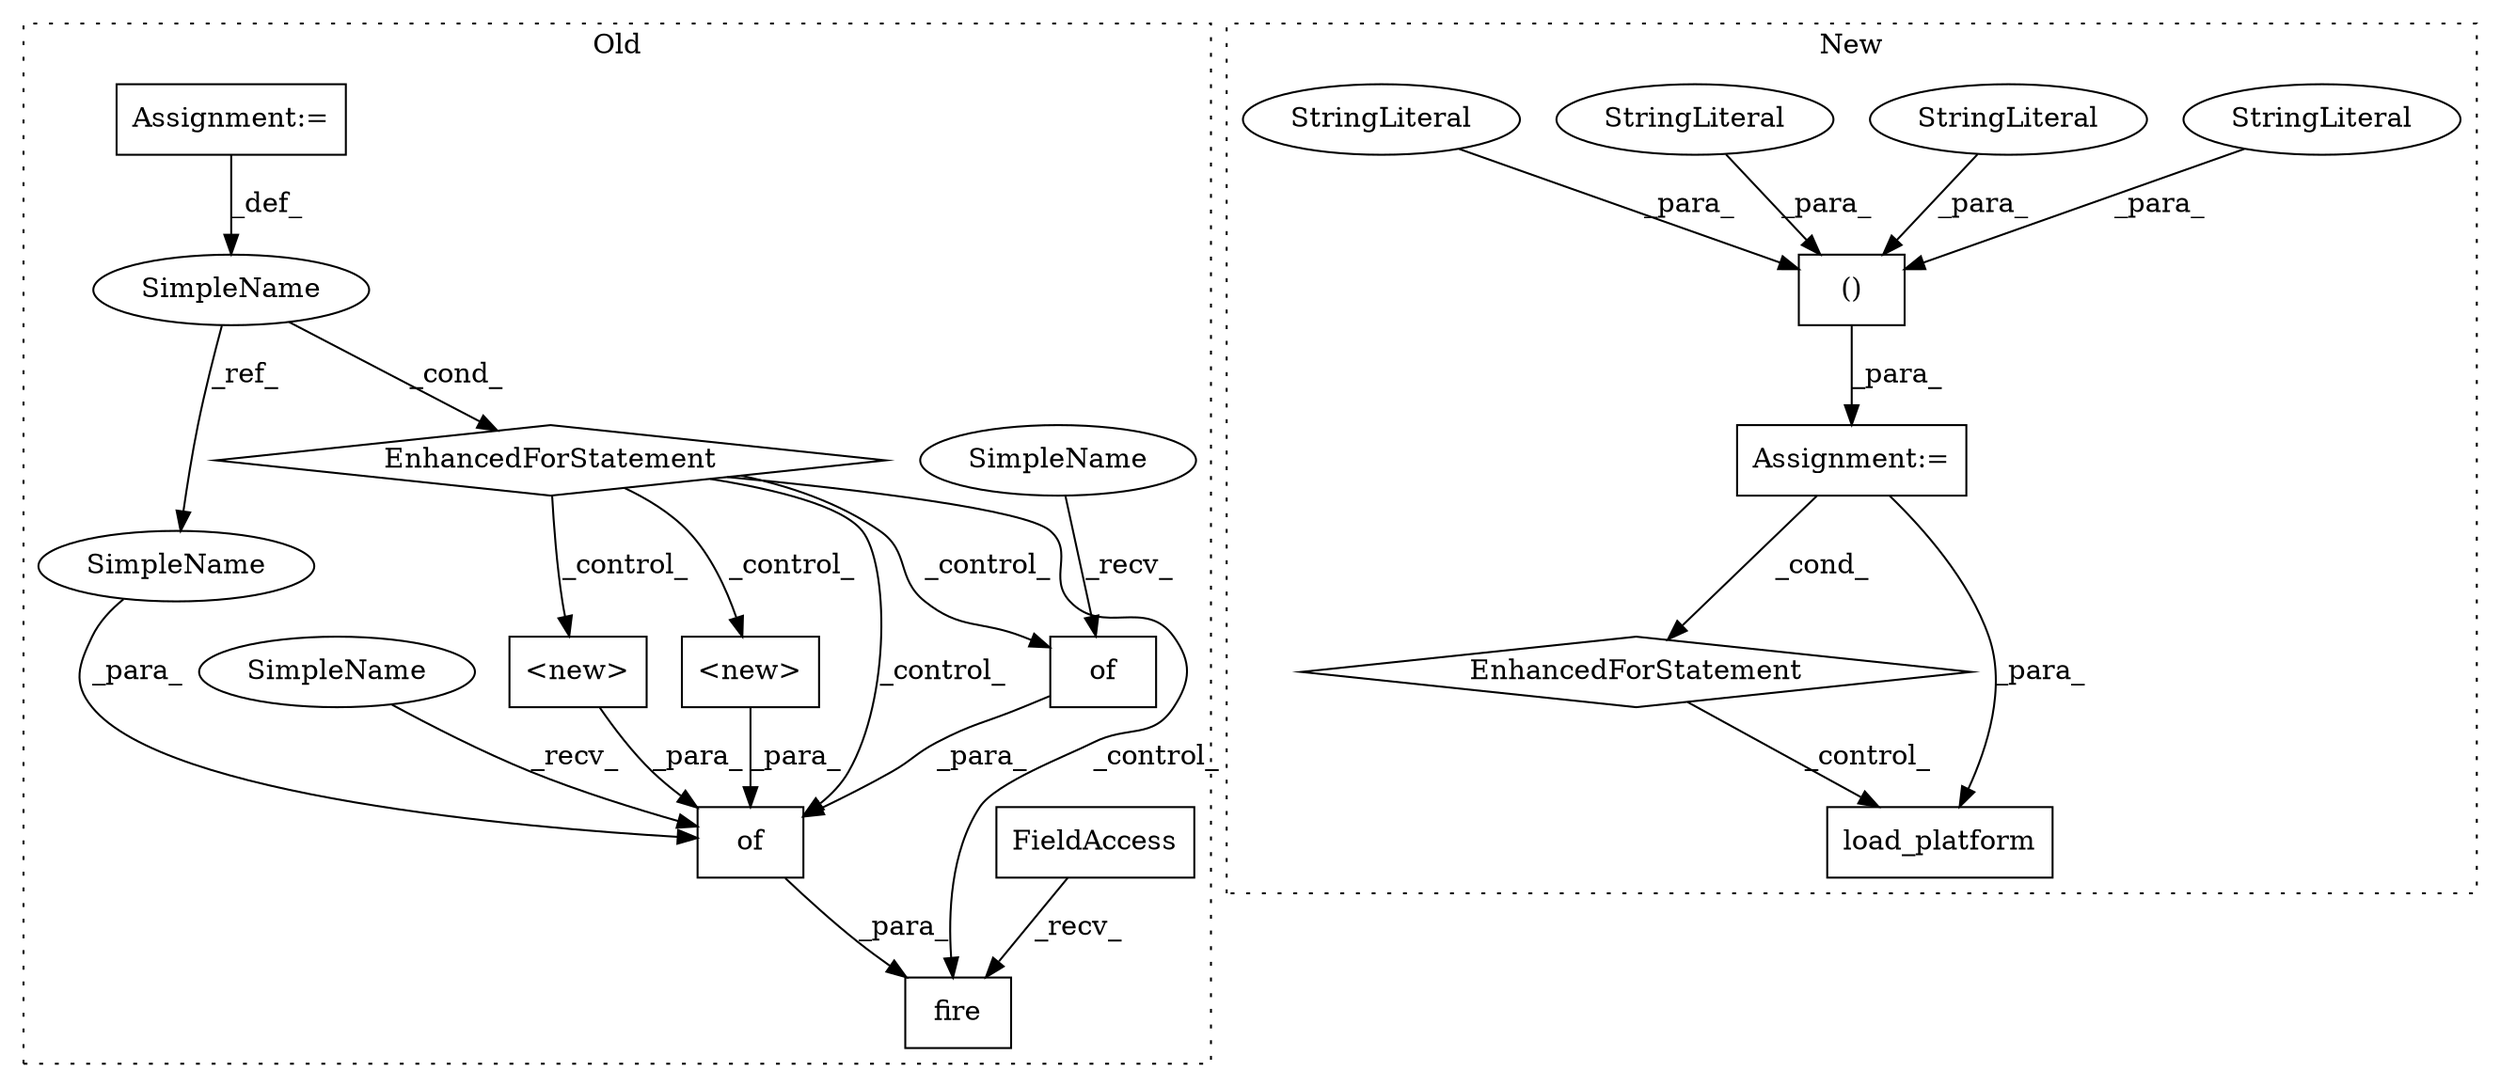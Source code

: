 digraph G {
subgraph cluster0 {
1 [label="fire" a="32" s="5095,5201" l="5,1" shape="box"];
3 [label="FieldAccess" a="22" s="5086" l="8" shape="box"];
4 [label="of" a="32" s="5130,5200" l="3,1" shape="box"];
6 [label="of" a="32" s="5196" l="4" shape="box"];
8 [label="<new>" a="14" s="5133" l="18" shape="box"];
10 [label="EnhancedForStatement" a="70" s="4848,4969" l="74,2" shape="diamond"];
11 [label="SimpleName" a="42" s="4929" l="17" shape="ellipse"];
15 [label="<new>" a="14" s="5170" l="21" shape="box"];
16 [label="Assignment:=" a="7" s="4848,4969" l="74,2" shape="box"];
18 [label="SimpleName" a="42" s="5152" l="17" shape="ellipse"];
19 [label="SimpleName" a="42" s="5192" l="3" shape="ellipse"];
20 [label="SimpleName" a="42" s="5126" l="3" shape="ellipse"];
label = "Old";
style="dotted";
}
subgraph cluster1 {
2 [label="EnhancedForStatement" a="70" s="4324,4478" l="53,3" shape="diamond"];
5 [label="Assignment:=" a="7" s="4324,4478" l="53,3" shape="box"];
7 [label="load_platform" a="32" s="4499,4546" l="14,1" shape="box"];
9 [label="()" a="106" s="4401" l="77" shape="box"];
12 [label="StringLiteral" a="45" s="4463" l="15" shape="ellipse"];
13 [label="StringLiteral" a="45" s="4401" l="8" shape="ellipse"];
14 [label="StringLiteral" a="45" s="4422" l="8" shape="ellipse"];
17 [label="StringLiteral" a="45" s="4443" l="7" shape="ellipse"];
label = "New";
style="dotted";
}
2 -> 7 [label="_control_"];
3 -> 1 [label="_recv_"];
4 -> 1 [label="_para_"];
5 -> 2 [label="_cond_"];
5 -> 7 [label="_para_"];
6 -> 4 [label="_para_"];
8 -> 4 [label="_para_"];
9 -> 5 [label="_para_"];
10 -> 15 [label="_control_"];
10 -> 8 [label="_control_"];
10 -> 6 [label="_control_"];
10 -> 1 [label="_control_"];
10 -> 4 [label="_control_"];
11 -> 10 [label="_cond_"];
11 -> 18 [label="_ref_"];
12 -> 9 [label="_para_"];
13 -> 9 [label="_para_"];
14 -> 9 [label="_para_"];
15 -> 4 [label="_para_"];
16 -> 11 [label="_def_"];
17 -> 9 [label="_para_"];
18 -> 4 [label="_para_"];
19 -> 6 [label="_recv_"];
20 -> 4 [label="_recv_"];
}